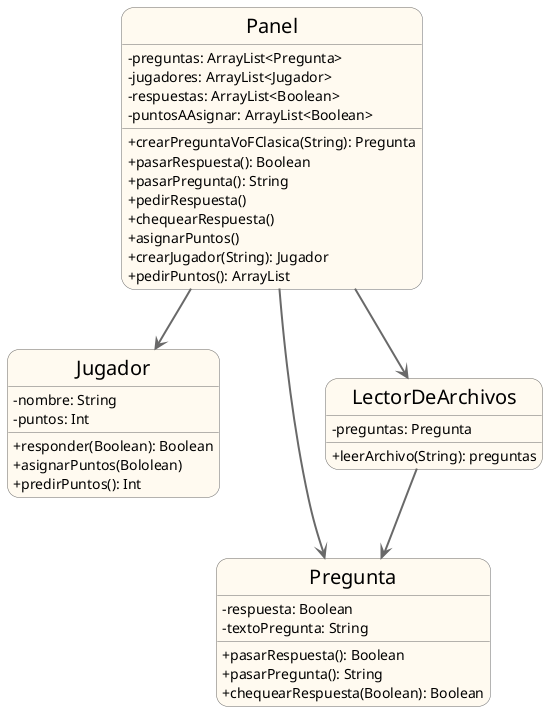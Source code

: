 @startuml TP2
hide circle
skinparam classAttributeIconSize 0
skinparam roundcorner 25
skinparam sequenceArrowThickness 2
skinparam classFontSize 20

skinparam class {
BackgroundColor FloralWhite
ArrowColor DimGray
BorderColor DimGray
}

class Panel{
       - preguntas: ArrayList<Pregunta>
       - jugadores: ArrayList<Jugador>
       - respuestas: ArrayList<Boolean>
       - puntosAAsignar: ArrayList<Boolean>
       + crearPreguntaVoFClasica(String): Pregunta
       + pasarRespuesta(): Boolean
       + pasarPregunta(): String
       + pedirRespuesta()
       + chequearRespuesta()
       + asignarPuntos()
       + crearJugador(String): Jugador
       + pedirPuntos(): ArrayList
}

class Jugador{
        - nombre: String
        - puntos: Int
        + responder(Boolean): Boolean
        + asignarPuntos(Bololean)
        + predirPuntos(): Int
}


class Pregunta{
        - respuesta: Boolean
        - textoPregunta: String
        + pasarRespuesta(): Boolean
        + pasarPregunta(): String
        + chequearRespuesta(Boolean): Boolean
}

class LectorDeArchivos{
        -preguntas: Pregunta
        +leerArchivo(String): preguntas
}

Panel --> Jugador
Panel --> Pregunta
Panel --> LectorDeArchivos
LectorDeArchivos --> Pregunta

@enduml
